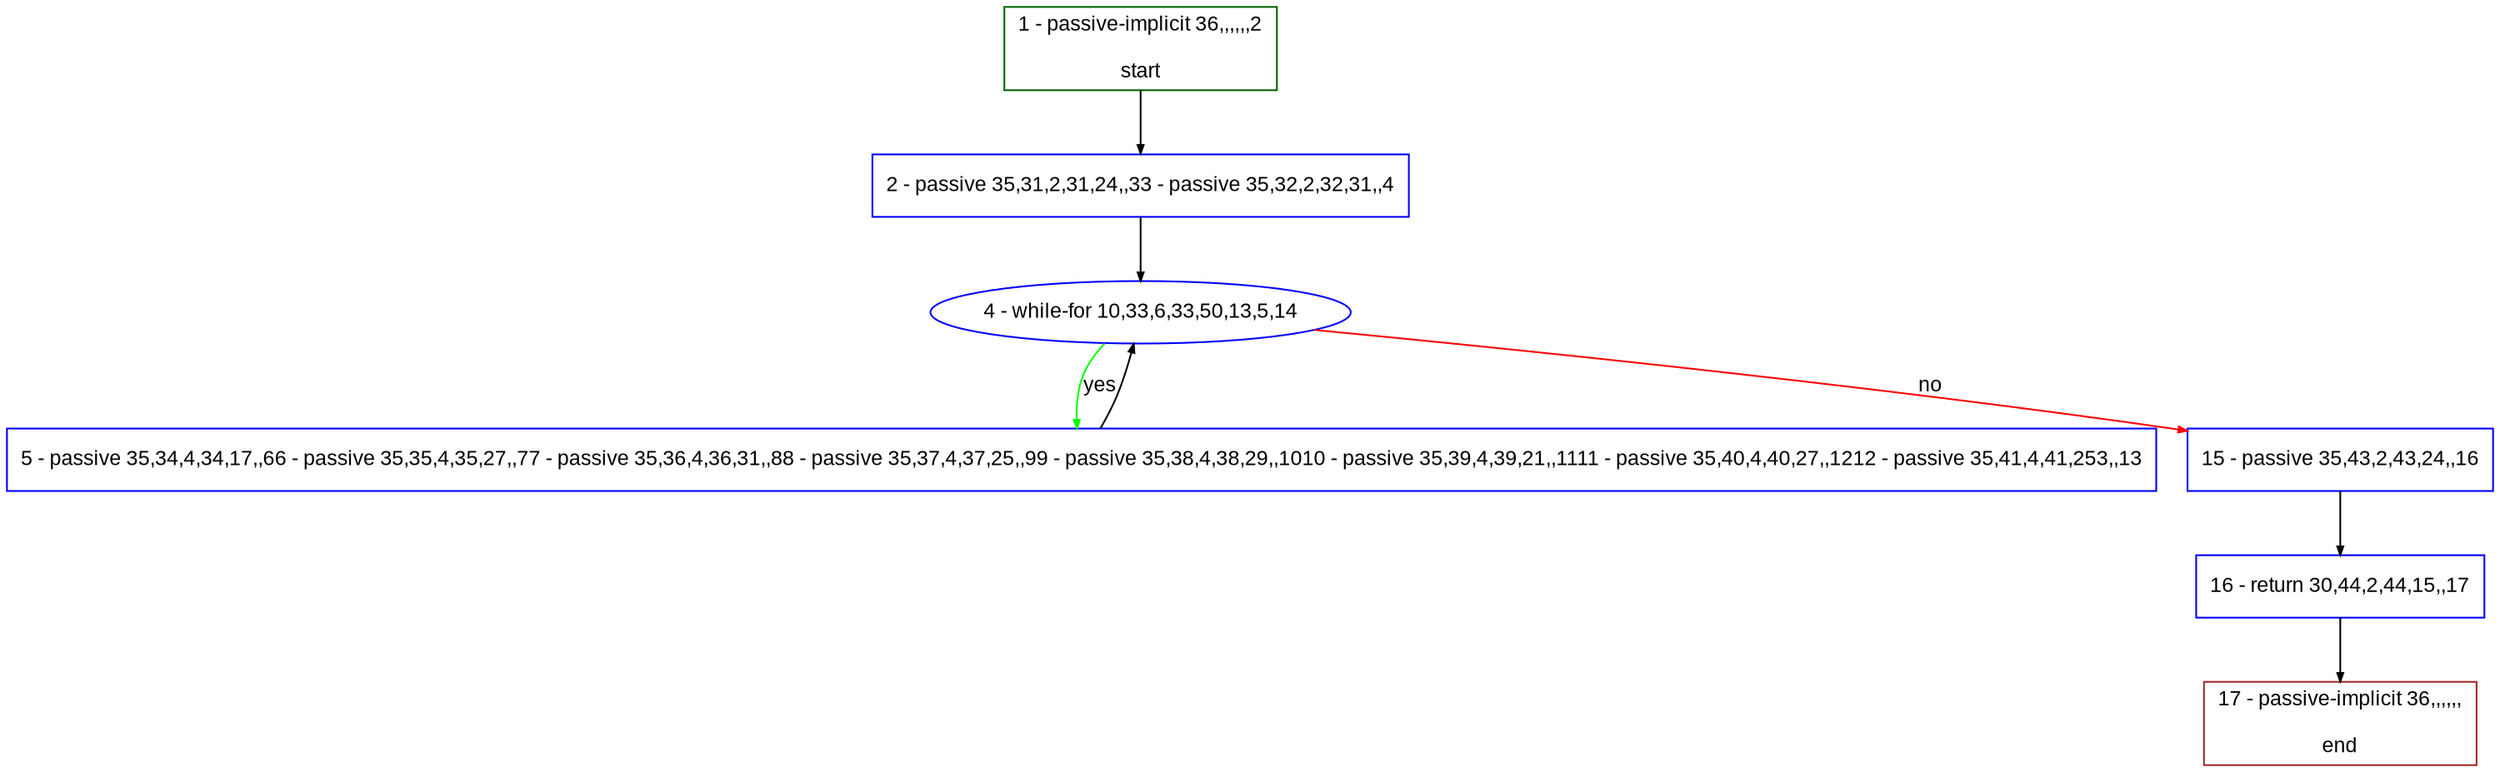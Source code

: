 digraph "" {
  graph [pack="true", label="", fontsize="12", packmode="clust", fontname="Arial", fillcolor="#FFFFCC", bgcolor="white", style="rounded,filled", compound="true"];
  node [node_initialized="no", label="", color="grey", fontsize="12", fillcolor="white", fontname="Arial", style="filled", shape="rectangle", compound="true", fixedsize="false"];
  edge [fontcolor="black", arrowhead="normal", arrowtail="none", arrowsize="0.5", ltail="", label="", color="black", fontsize="12", lhead="", fontname="Arial", dir="forward", compound="true"];
  __N1 [label="2 - passive 35,31,2,31,24,,33 - passive 35,32,2,32,31,,4", color="#0000ff", fillcolor="#ffffff", style="filled", shape="box"];
  __N2 [label="1 - passive-implicit 36,,,,,,2\n\nstart", color="#006400", fillcolor="#ffffff", style="filled", shape="box"];
  __N3 [label="4 - while-for 10,33,6,33,50,13,5,14", color="#0000ff", fillcolor="#ffffff", style="filled", shape="oval"];
  __N4 [label="5 - passive 35,34,4,34,17,,66 - passive 35,35,4,35,27,,77 - passive 35,36,4,36,31,,88 - passive 35,37,4,37,25,,99 - passive 35,38,4,38,29,,1010 - passive 35,39,4,39,21,,1111 - passive 35,40,4,40,27,,1212 - passive 35,41,4,41,253,,13", color="#0000ff", fillcolor="#ffffff", style="filled", shape="box"];
  __N5 [label="15 - passive 35,43,2,43,24,,16", color="#0000ff", fillcolor="#ffffff", style="filled", shape="box"];
  __N6 [label="16 - return 30,44,2,44,15,,17", color="#0000ff", fillcolor="#ffffff", style="filled", shape="box"];
  __N7 [label="17 - passive-implicit 36,,,,,,\n\nend", color="#a52a2a", fillcolor="#ffffff", style="filled", shape="box"];
  __N2 -> __N1 [arrowhead="normal", arrowtail="none", color="#000000", label="", dir="forward"];
  __N1 -> __N3 [arrowhead="normal", arrowtail="none", color="#000000", label="", dir="forward"];
  __N3 -> __N4 [arrowhead="normal", arrowtail="none", color="#00ff00", label="yes", dir="forward"];
  __N4 -> __N3 [arrowhead="normal", arrowtail="none", color="#000000", label="", dir="forward"];
  __N3 -> __N5 [arrowhead="normal", arrowtail="none", color="#ff0000", label="no", dir="forward"];
  __N5 -> __N6 [arrowhead="normal", arrowtail="none", color="#000000", label="", dir="forward"];
  __N6 -> __N7 [arrowhead="normal", arrowtail="none", color="#000000", label="", dir="forward"];
}
